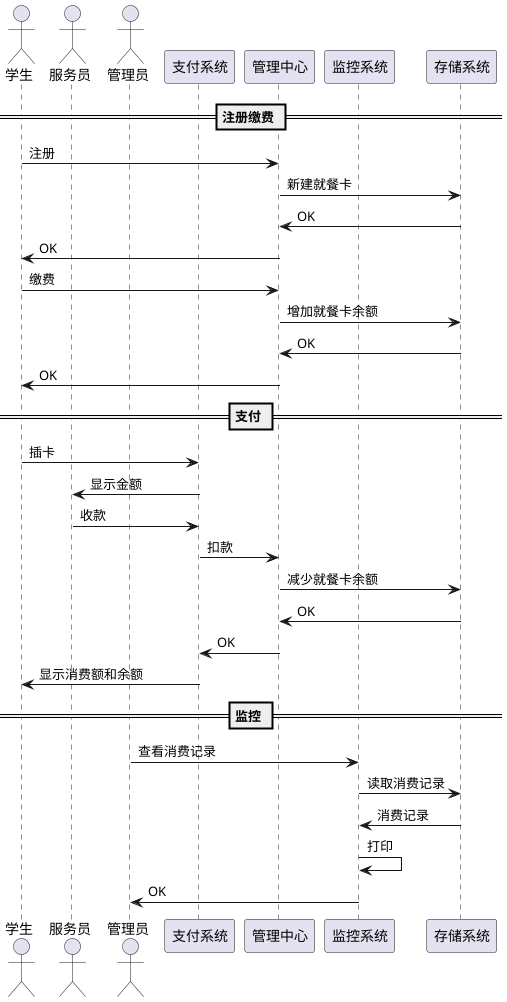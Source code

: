 @startuml
actor 学生
actor 服务员
actor 管理员
participant 支付系统
participant 管理中心
participant 监控系统

== 注册缴费 ==
学生 -> 管理中心 : 注册
管理中心 -> 存储系统 : 新建就餐卡
管理中心 <- 存储系统 : OK
学生 <- 管理中心 : OK
学生 -> 管理中心 : 缴费
管理中心 -> 存储系统 : 增加就餐卡余额
管理中心 <- 存储系统 : OK
学生 <- 管理中心 : OK

== 支付 ==
学生 -> 支付系统 : 插卡
服务员 <- 支付系统 : 显示金额
服务员 -> 支付系统 : 收款
支付系统 -> 管理中心 : 扣款
管理中心 -> 存储系统 : 减少就餐卡余额
管理中心 <- 存储系统 : OK
支付系统 <- 管理中心 : OK
学生 <- 支付系统 : 显示消费额和余额

== 监控 ==
管理员 -> 监控系统 : 查看消费记录
监控系统 -> 存储系统 : 读取消费记录
监控系统 <- 存储系统 : 消费记录
监控系统 -> 监控系统 : 打印
管理员 <- 监控系统 : OK


@enduml